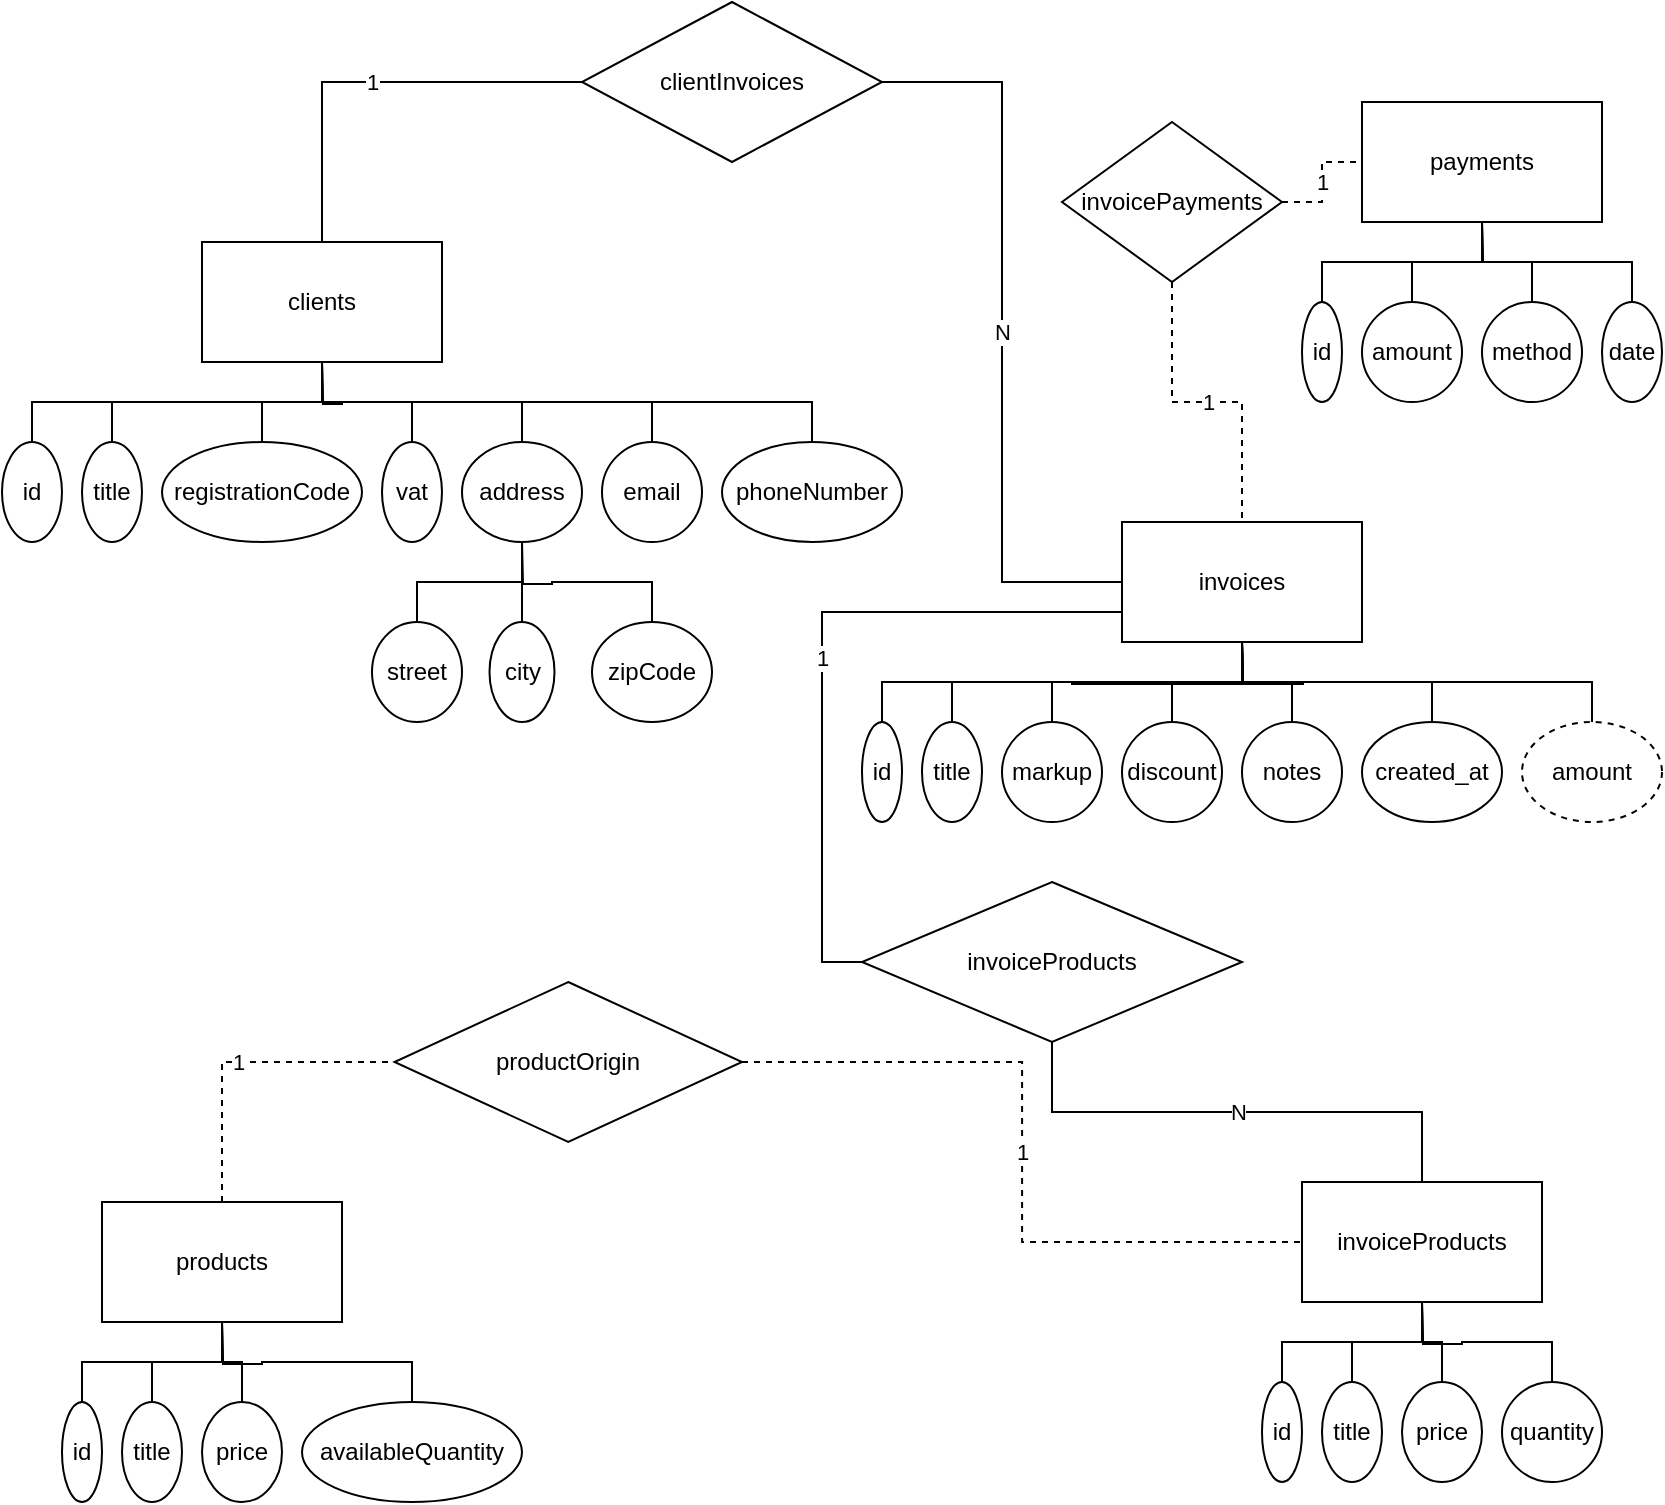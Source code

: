 <mxfile version="24.8.6">
  <diagram name="Page-1" id="Cl7Kuz0uFMpuwtS_qHQT">
    <mxGraphModel dx="1306" dy="813" grid="1" gridSize="10" guides="1" tooltips="1" connect="1" arrows="1" fold="1" page="1" pageScale="1" pageWidth="850" pageHeight="1100" math="0" shadow="0">
      <root>
        <mxCell id="0" />
        <mxCell id="1" parent="0" />
        <mxCell id="qGLKlDloHyobu2cCj2rJ-33" value="1" style="edgeStyle=orthogonalEdgeStyle;rounded=0;orthogonalLoop=1;jettySize=auto;html=1;exitX=0.5;exitY=0;exitDx=0;exitDy=0;entryX=0;entryY=0.5;entryDx=0;entryDy=0;endArrow=none;endFill=0;" edge="1" parent="1" source="6LO1feVvPPEJGngdXPjL-1" target="qGLKlDloHyobu2cCj2rJ-32">
          <mxGeometry relative="1" as="geometry" />
        </mxCell>
        <mxCell id="6LO1feVvPPEJGngdXPjL-1" value="clients" style="rounded=0;whiteSpace=wrap;html=1;" parent="1" vertex="1">
          <mxGeometry x="110" y="140" width="120" height="60" as="geometry" />
        </mxCell>
        <mxCell id="qGLKlDloHyobu2cCj2rJ-14" style="edgeStyle=orthogonalEdgeStyle;rounded=0;orthogonalLoop=1;jettySize=auto;html=1;exitX=0.5;exitY=0;exitDx=0;exitDy=0;entryX=0.5;entryY=1;entryDx=0;entryDy=0;endArrow=none;endFill=0;" edge="1" parent="1" source="qGLKlDloHyobu2cCj2rJ-1" target="6LO1feVvPPEJGngdXPjL-1">
          <mxGeometry relative="1" as="geometry" />
        </mxCell>
        <mxCell id="qGLKlDloHyobu2cCj2rJ-1" value="id" style="ellipse;whiteSpace=wrap;html=1;" vertex="1" parent="1">
          <mxGeometry x="10" y="240" width="30" height="50" as="geometry" />
        </mxCell>
        <mxCell id="qGLKlDloHyobu2cCj2rJ-15" style="edgeStyle=orthogonalEdgeStyle;rounded=0;orthogonalLoop=1;jettySize=auto;html=1;exitX=0.5;exitY=0;exitDx=0;exitDy=0;entryX=0.5;entryY=1;entryDx=0;entryDy=0;endArrow=none;endFill=0;" edge="1" parent="1" source="qGLKlDloHyobu2cCj2rJ-2" target="6LO1feVvPPEJGngdXPjL-1">
          <mxGeometry relative="1" as="geometry" />
        </mxCell>
        <mxCell id="qGLKlDloHyobu2cCj2rJ-2" value="title" style="ellipse;whiteSpace=wrap;html=1;" vertex="1" parent="1">
          <mxGeometry x="50" y="240" width="30" height="50" as="geometry" />
        </mxCell>
        <mxCell id="qGLKlDloHyobu2cCj2rJ-16" style="edgeStyle=orthogonalEdgeStyle;rounded=0;orthogonalLoop=1;jettySize=auto;html=1;exitX=0.5;exitY=0;exitDx=0;exitDy=0;endArrow=none;endFill=0;" edge="1" parent="1" source="qGLKlDloHyobu2cCj2rJ-3">
          <mxGeometry relative="1" as="geometry">
            <mxPoint x="170" y="200" as="targetPoint" />
          </mxGeometry>
        </mxCell>
        <mxCell id="qGLKlDloHyobu2cCj2rJ-3" value="registrationCode" style="ellipse;whiteSpace=wrap;html=1;" vertex="1" parent="1">
          <mxGeometry x="90" y="240" width="100" height="50" as="geometry" />
        </mxCell>
        <mxCell id="qGLKlDloHyobu2cCj2rJ-17" style="edgeStyle=orthogonalEdgeStyle;rounded=0;orthogonalLoop=1;jettySize=auto;html=1;exitX=0.5;exitY=0;exitDx=0;exitDy=0;endArrow=none;endFill=0;" edge="1" parent="1" source="qGLKlDloHyobu2cCj2rJ-4">
          <mxGeometry relative="1" as="geometry">
            <mxPoint x="170" y="200" as="targetPoint" />
          </mxGeometry>
        </mxCell>
        <mxCell id="qGLKlDloHyobu2cCj2rJ-4" value="vat" style="ellipse;whiteSpace=wrap;html=1;" vertex="1" parent="1">
          <mxGeometry x="200" y="240" width="30" height="50" as="geometry" />
        </mxCell>
        <mxCell id="qGLKlDloHyobu2cCj2rJ-18" style="edgeStyle=orthogonalEdgeStyle;rounded=0;orthogonalLoop=1;jettySize=auto;html=1;exitX=0.5;exitY=0;exitDx=0;exitDy=0;entryX=0.5;entryY=1;entryDx=0;entryDy=0;endArrow=none;endFill=0;" edge="1" parent="1" source="qGLKlDloHyobu2cCj2rJ-5" target="6LO1feVvPPEJGngdXPjL-1">
          <mxGeometry relative="1" as="geometry" />
        </mxCell>
        <mxCell id="qGLKlDloHyobu2cCj2rJ-5" value="address" style="ellipse;whiteSpace=wrap;html=1;" vertex="1" parent="1">
          <mxGeometry x="240" y="240" width="60" height="50" as="geometry" />
        </mxCell>
        <mxCell id="qGLKlDloHyobu2cCj2rJ-19" style="edgeStyle=orthogonalEdgeStyle;rounded=0;orthogonalLoop=1;jettySize=auto;html=1;exitX=0.5;exitY=0;exitDx=0;exitDy=0;entryX=0.5;entryY=1;entryDx=0;entryDy=0;endArrow=none;endFill=0;" edge="1" parent="1" source="qGLKlDloHyobu2cCj2rJ-7" target="6LO1feVvPPEJGngdXPjL-1">
          <mxGeometry relative="1" as="geometry" />
        </mxCell>
        <mxCell id="qGLKlDloHyobu2cCj2rJ-7" value="email&lt;span style=&quot;color: rgba(0, 0, 0, 0); font-family: monospace; font-size: 0px; text-align: start; text-wrap-mode: nowrap;&quot;&gt;%3CmxGraphModel%3E%3Croot%3E%3CmxCell%20id%3D%220%22%2F%3E%3CmxCell%20id%3D%221%22%20parent%3D%220%22%2F%3E%3CmxCell%20id%3D%222%22%20value%3D%22address%22%20style%3D%22ellipse%3BwhiteSpace%3Dwrap%3Bhtml%3D1%3B%22%20vertex%3D%221%22%20parent%3D%221%22%3E%3CmxGeometry%20x%3D%22240%22%20y%3D%22240%22%20width%3D%2260%22%20height%3D%2250%22%20as%3D%22geometry%22%2F%3E%3C%2FmxCell%3E%3C%2Froot%3E%3C%2FmxGraphModel%3E&lt;/span&gt;" style="ellipse;whiteSpace=wrap;html=1;" vertex="1" parent="1">
          <mxGeometry x="310" y="240" width="50" height="50" as="geometry" />
        </mxCell>
        <mxCell id="qGLKlDloHyobu2cCj2rJ-20" style="edgeStyle=orthogonalEdgeStyle;rounded=0;orthogonalLoop=1;jettySize=auto;html=1;exitX=0.5;exitY=0;exitDx=0;exitDy=0;entryX=0.5;entryY=1;entryDx=0;entryDy=0;endArrow=none;endFill=0;" edge="1" parent="1" source="qGLKlDloHyobu2cCj2rJ-8" target="6LO1feVvPPEJGngdXPjL-1">
          <mxGeometry relative="1" as="geometry" />
        </mxCell>
        <mxCell id="qGLKlDloHyobu2cCj2rJ-8" value="phoneNumber" style="ellipse;whiteSpace=wrap;html=1;" vertex="1" parent="1">
          <mxGeometry x="370" y="240" width="90" height="50" as="geometry" />
        </mxCell>
        <mxCell id="qGLKlDloHyobu2cCj2rJ-21" style="edgeStyle=orthogonalEdgeStyle;rounded=0;orthogonalLoop=1;jettySize=auto;html=1;exitX=0.5;exitY=0;exitDx=0;exitDy=0;entryX=0.5;entryY=1;entryDx=0;entryDy=0;endArrow=none;endFill=0;" edge="1" parent="1" source="qGLKlDloHyobu2cCj2rJ-10" target="qGLKlDloHyobu2cCj2rJ-5">
          <mxGeometry relative="1" as="geometry" />
        </mxCell>
        <mxCell id="qGLKlDloHyobu2cCj2rJ-10" value="street&lt;span style=&quot;color: rgba(0, 0, 0, 0); font-family: monospace; font-size: 0px; text-align: start; text-wrap-mode: nowrap;&quot;&gt;%3CmxGraphModel%3E%3Croot%3E%3CmxCell%20id%3D%220%22%2F%3E%3CmxCell%20id%3D%221%22%20parent%3D%220%22%2F%3E%3CmxCell%20id%3D%222%22%20value%3D%22address%22%20style%3D%22ellipse%3BwhiteSpace%3Dwrap%3Bhtml%3D1%3B%22%20vertex%3D%221%22%20parent%3D%221%22%3E%3CmxGeometry%20x%3D%22240%22%20y%3D%22240%22%20width%3D%2260%22%20height%3D%2250%22%20as%3D%22geometry%22%2F%3E%3C%2FmxCell%3E%3C%2Froot%3E%3C%2FmxGraphModel%3E&lt;/span&gt;&lt;span style=&quot;color: rgba(0, 0, 0, 0); font-family: monospace; font-size: 0px; text-align: start; text-wrap-mode: nowrap;&quot;&gt;%3CmxGraphModel%3E%3Croot%3E%3CmxCell%20id%3D%220%22%2F%3E%3CmxCell%20id%3D%221%22%20parent%3D%220%22%2F%3E%3CmxCell%20id%3D%222%22%20value%3D%22address%22%20style%3D%22ellipse%3BwhiteSpace%3Dwrap%3Bhtml%3D1%3B%22%20vertex%3D%221%22%20parent%3D%221%22%3E%3CmxGeometry%20x%3D%22240%22%20y%3D%22240%22%20width%3D%2260%22%20height%3D%2250%22%20as%3D%22geometry%22%2F%3E%3C%2FmxCell%3E%3C%2Froot%3E%3C%2FmxGraphModel%3E&lt;/span&gt;" style="ellipse;whiteSpace=wrap;html=1;" vertex="1" parent="1">
          <mxGeometry x="195" y="330" width="45" height="50" as="geometry" />
        </mxCell>
        <mxCell id="qGLKlDloHyobu2cCj2rJ-22" style="edgeStyle=orthogonalEdgeStyle;rounded=0;orthogonalLoop=1;jettySize=auto;html=1;exitX=0.5;exitY=0;exitDx=0;exitDy=0;entryX=0.5;entryY=1;entryDx=0;entryDy=0;endArrow=none;endFill=0;" edge="1" parent="1" source="qGLKlDloHyobu2cCj2rJ-11" target="qGLKlDloHyobu2cCj2rJ-5">
          <mxGeometry relative="1" as="geometry" />
        </mxCell>
        <mxCell id="qGLKlDloHyobu2cCj2rJ-11" value="city" style="ellipse;whiteSpace=wrap;html=1;" vertex="1" parent="1">
          <mxGeometry x="253.75" y="330" width="32.5" height="50" as="geometry" />
        </mxCell>
        <mxCell id="qGLKlDloHyobu2cCj2rJ-23" style="edgeStyle=orthogonalEdgeStyle;rounded=0;orthogonalLoop=1;jettySize=auto;html=1;exitX=0.5;exitY=0;exitDx=0;exitDy=0;endArrow=none;endFill=0;" edge="1" parent="1" source="qGLKlDloHyobu2cCj2rJ-12">
          <mxGeometry relative="1" as="geometry">
            <mxPoint x="270" y="290" as="targetPoint" />
          </mxGeometry>
        </mxCell>
        <mxCell id="qGLKlDloHyobu2cCj2rJ-12" value="zipCode" style="ellipse;whiteSpace=wrap;html=1;" vertex="1" parent="1">
          <mxGeometry x="305" y="330" width="60" height="50" as="geometry" />
        </mxCell>
        <mxCell id="qGLKlDloHyobu2cCj2rJ-52" value="1" style="edgeStyle=orthogonalEdgeStyle;rounded=0;orthogonalLoop=1;jettySize=auto;html=1;exitX=0;exitY=0.75;exitDx=0;exitDy=0;entryX=0;entryY=0.5;entryDx=0;entryDy=0;endArrow=none;endFill=0;" edge="1" parent="1" source="qGLKlDloHyobu2cCj2rJ-24" target="qGLKlDloHyobu2cCj2rJ-51">
          <mxGeometry relative="1" as="geometry" />
        </mxCell>
        <mxCell id="qGLKlDloHyobu2cCj2rJ-24" value="invoices" style="rounded=0;whiteSpace=wrap;html=1;" vertex="1" parent="1">
          <mxGeometry x="570" y="280" width="120" height="60" as="geometry" />
        </mxCell>
        <mxCell id="qGLKlDloHyobu2cCj2rJ-36" style="edgeStyle=orthogonalEdgeStyle;rounded=0;orthogonalLoop=1;jettySize=auto;html=1;exitX=0.5;exitY=0;exitDx=0;exitDy=0;endArrow=none;endFill=0;" edge="1" parent="1" source="qGLKlDloHyobu2cCj2rJ-25">
          <mxGeometry relative="1" as="geometry">
            <mxPoint x="630" y="340" as="targetPoint" />
          </mxGeometry>
        </mxCell>
        <mxCell id="qGLKlDloHyobu2cCj2rJ-25" value="id" style="ellipse;whiteSpace=wrap;html=1;" vertex="1" parent="1">
          <mxGeometry x="440" y="380" width="20" height="50" as="geometry" />
        </mxCell>
        <mxCell id="qGLKlDloHyobu2cCj2rJ-35" style="edgeStyle=orthogonalEdgeStyle;rounded=0;orthogonalLoop=1;jettySize=auto;html=1;exitX=0.5;exitY=0;exitDx=0;exitDy=0;entryX=0.5;entryY=1;entryDx=0;entryDy=0;endArrow=none;endFill=0;" edge="1" parent="1" source="qGLKlDloHyobu2cCj2rJ-26" target="qGLKlDloHyobu2cCj2rJ-24">
          <mxGeometry relative="1" as="geometry" />
        </mxCell>
        <mxCell id="qGLKlDloHyobu2cCj2rJ-26" value="title" style="ellipse;whiteSpace=wrap;html=1;" vertex="1" parent="1">
          <mxGeometry x="470" y="380" width="30" height="50" as="geometry" />
        </mxCell>
        <mxCell id="qGLKlDloHyobu2cCj2rJ-37" style="edgeStyle=orthogonalEdgeStyle;rounded=0;orthogonalLoop=1;jettySize=auto;html=1;exitX=0.5;exitY=0;exitDx=0;exitDy=0;endArrow=none;endFill=0;" edge="1" parent="1" source="qGLKlDloHyobu2cCj2rJ-27">
          <mxGeometry relative="1" as="geometry">
            <mxPoint x="630" y="340" as="targetPoint" />
          </mxGeometry>
        </mxCell>
        <mxCell id="qGLKlDloHyobu2cCj2rJ-27" value="markup" style="ellipse;whiteSpace=wrap;html=1;" vertex="1" parent="1">
          <mxGeometry x="510" y="380" width="50" height="50" as="geometry" />
        </mxCell>
        <mxCell id="qGLKlDloHyobu2cCj2rJ-38" style="edgeStyle=orthogonalEdgeStyle;rounded=0;orthogonalLoop=1;jettySize=auto;html=1;exitX=0.5;exitY=0;exitDx=0;exitDy=0;endArrow=none;endFill=0;" edge="1" parent="1" source="qGLKlDloHyobu2cCj2rJ-28">
          <mxGeometry relative="1" as="geometry">
            <mxPoint x="630" y="340" as="targetPoint" />
          </mxGeometry>
        </mxCell>
        <mxCell id="qGLKlDloHyobu2cCj2rJ-28" value="discount&lt;span style=&quot;color: rgba(0, 0, 0, 0); font-family: monospace; font-size: 0px; text-align: start; text-wrap-mode: nowrap;&quot;&gt;%3CmxGraphModel%3E%3Croot%3E%3CmxCell%20id%3D%220%22%2F%3E%3CmxCell%20id%3D%221%22%20parent%3D%220%22%2F%3E%3CmxCell%20id%3D%222%22%20value%3D%22markup%22%20style%3D%22ellipse%3BwhiteSpace%3Dwrap%3Bhtml%3D1%3B%22%20vertex%3D%221%22%20parent%3D%221%22%3E%3CmxGeometry%20x%3D%22600%22%20y%3D%22130%22%20width%3D%2250%22%20height%3D%2250%22%20as%3D%22geometry%22%2F%3E%3C%2FmxCell%3E%3C%2Froot%3E%3C%2FmxGraphModel%3E&lt;/span&gt;&lt;span style=&quot;color: rgba(0, 0, 0, 0); font-family: monospace; font-size: 0px; text-align: start; text-wrap-mode: nowrap;&quot;&gt;%3CmxGraphModel%3E%3Croot%3E%3CmxCell%20id%3D%220%22%2F%3E%3CmxCell%20id%3D%221%22%20parent%3D%220%22%2F%3E%3CmxCell%20id%3D%222%22%20value%3D%22markup%22%20style%3D%22ellipse%3BwhiteSpace%3Dwrap%3Bhtml%3D1%3B%22%20vertex%3D%221%22%20parent%3D%221%22%3E%3CmxGeometry%20x%3D%22600%22%20y%3D%22130%22%20width%3D%2250%22%20height%3D%2250%22%20as%3D%22geometry%22%2F%3E%3C%2FmxCell%3E%3C%2Froot%3E%3C%2FmxGraphModel%3E&lt;/span&gt;&lt;span style=&quot;color: rgba(0, 0, 0, 0); font-family: monospace; font-size: 0px; text-align: start; text-wrap-mode: nowrap;&quot;&gt;%3CmxGraphModel%3E%3Croot%3E%3CmxCell%20id%3D%220%22%2F%3E%3CmxCell%20id%3D%221%22%20parent%3D%220%22%2F%3E%3CmxCell%20id%3D%222%22%20value%3D%22markup%22%20style%3D%22ellipse%3BwhiteSpace%3Dwrap%3Bhtml%3D1%3B%22%20vertex%3D%221%22%20parent%3D%221%22%3E%3CmxGeometry%20x%3D%22600%22%20y%3D%22130%22%20width%3D%2250%22%20height%3D%2250%22%20as%3D%22geometry%22%2F%3E%3C%2FmxCell%3E%3C%2Froot%3E%3C%2FmxGraphModel%3E&lt;/span&gt;" style="ellipse;whiteSpace=wrap;html=1;" vertex="1" parent="1">
          <mxGeometry x="570" y="380" width="50" height="50" as="geometry" />
        </mxCell>
        <mxCell id="qGLKlDloHyobu2cCj2rJ-39" style="edgeStyle=orthogonalEdgeStyle;rounded=0;orthogonalLoop=1;jettySize=auto;html=1;exitX=0.5;exitY=0;exitDx=0;exitDy=0;endArrow=none;endFill=0;" edge="1" parent="1" source="qGLKlDloHyobu2cCj2rJ-29">
          <mxGeometry relative="1" as="geometry">
            <mxPoint x="630" y="340" as="targetPoint" />
          </mxGeometry>
        </mxCell>
        <mxCell id="qGLKlDloHyobu2cCj2rJ-29" value="notes" style="ellipse;whiteSpace=wrap;html=1;" vertex="1" parent="1">
          <mxGeometry x="630" y="380" width="50" height="50" as="geometry" />
        </mxCell>
        <mxCell id="qGLKlDloHyobu2cCj2rJ-40" style="edgeStyle=orthogonalEdgeStyle;rounded=0;orthogonalLoop=1;jettySize=auto;html=1;exitX=0.5;exitY=0;exitDx=0;exitDy=0;endArrow=none;endFill=0;" edge="1" parent="1" source="qGLKlDloHyobu2cCj2rJ-30">
          <mxGeometry relative="1" as="geometry">
            <mxPoint x="630" y="340" as="targetPoint" />
          </mxGeometry>
        </mxCell>
        <mxCell id="qGLKlDloHyobu2cCj2rJ-30" value="created_at" style="ellipse;whiteSpace=wrap;html=1;" vertex="1" parent="1">
          <mxGeometry x="690" y="380" width="70" height="50" as="geometry" />
        </mxCell>
        <mxCell id="qGLKlDloHyobu2cCj2rJ-34" value="N" style="edgeStyle=orthogonalEdgeStyle;rounded=0;orthogonalLoop=1;jettySize=auto;html=1;exitX=1;exitY=0.5;exitDx=0;exitDy=0;entryX=0;entryY=0.5;entryDx=0;entryDy=0;endArrow=none;endFill=0;" edge="1" parent="1" source="qGLKlDloHyobu2cCj2rJ-32" target="qGLKlDloHyobu2cCj2rJ-24">
          <mxGeometry relative="1" as="geometry" />
        </mxCell>
        <mxCell id="qGLKlDloHyobu2cCj2rJ-32" value="clientInvoices" style="rhombus;whiteSpace=wrap;html=1;" vertex="1" parent="1">
          <mxGeometry x="300" y="20" width="150" height="80" as="geometry" />
        </mxCell>
        <mxCell id="qGLKlDloHyobu2cCj2rJ-41" value="invoiceProducts" style="rounded=0;whiteSpace=wrap;html=1;" vertex="1" parent="1">
          <mxGeometry x="660" y="610" width="120" height="60" as="geometry" />
        </mxCell>
        <mxCell id="qGLKlDloHyobu2cCj2rJ-47" style="edgeStyle=orthogonalEdgeStyle;rounded=0;orthogonalLoop=1;jettySize=auto;html=1;exitX=0.5;exitY=0;exitDx=0;exitDy=0;entryX=0.5;entryY=1;entryDx=0;entryDy=0;endArrow=none;endFill=0;" edge="1" parent="1" source="qGLKlDloHyobu2cCj2rJ-42" target="qGLKlDloHyobu2cCj2rJ-41">
          <mxGeometry relative="1" as="geometry" />
        </mxCell>
        <mxCell id="qGLKlDloHyobu2cCj2rJ-42" value="id" style="ellipse;whiteSpace=wrap;html=1;" vertex="1" parent="1">
          <mxGeometry x="640" y="710" width="20" height="50" as="geometry" />
        </mxCell>
        <mxCell id="qGLKlDloHyobu2cCj2rJ-48" style="edgeStyle=orthogonalEdgeStyle;rounded=0;orthogonalLoop=1;jettySize=auto;html=1;exitX=0.5;exitY=0;exitDx=0;exitDy=0;entryX=0.5;entryY=1;entryDx=0;entryDy=0;endArrow=none;endFill=0;" edge="1" parent="1" source="qGLKlDloHyobu2cCj2rJ-44" target="qGLKlDloHyobu2cCj2rJ-41">
          <mxGeometry relative="1" as="geometry" />
        </mxCell>
        <mxCell id="qGLKlDloHyobu2cCj2rJ-44" value="title" style="ellipse;whiteSpace=wrap;html=1;" vertex="1" parent="1">
          <mxGeometry x="670" y="710" width="30" height="50" as="geometry" />
        </mxCell>
        <mxCell id="qGLKlDloHyobu2cCj2rJ-49" style="edgeStyle=orthogonalEdgeStyle;rounded=0;orthogonalLoop=1;jettySize=auto;html=1;exitX=0.5;exitY=0;exitDx=0;exitDy=0;endArrow=none;endFill=0;" edge="1" parent="1" source="qGLKlDloHyobu2cCj2rJ-45">
          <mxGeometry relative="1" as="geometry">
            <mxPoint x="720" y="670" as="targetPoint" />
          </mxGeometry>
        </mxCell>
        <mxCell id="qGLKlDloHyobu2cCj2rJ-45" value="price" style="ellipse;whiteSpace=wrap;html=1;" vertex="1" parent="1">
          <mxGeometry x="710" y="710" width="40" height="50" as="geometry" />
        </mxCell>
        <mxCell id="qGLKlDloHyobu2cCj2rJ-50" style="edgeStyle=orthogonalEdgeStyle;rounded=0;orthogonalLoop=1;jettySize=auto;html=1;exitX=0.5;exitY=0;exitDx=0;exitDy=0;endArrow=none;endFill=0;" edge="1" parent="1" source="qGLKlDloHyobu2cCj2rJ-46">
          <mxGeometry relative="1" as="geometry">
            <mxPoint x="720" y="670" as="targetPoint" />
          </mxGeometry>
        </mxCell>
        <mxCell id="qGLKlDloHyobu2cCj2rJ-46" value="quantity" style="ellipse;whiteSpace=wrap;html=1;" vertex="1" parent="1">
          <mxGeometry x="760" y="710" width="50" height="50" as="geometry" />
        </mxCell>
        <mxCell id="qGLKlDloHyobu2cCj2rJ-53" value="N" style="edgeStyle=orthogonalEdgeStyle;rounded=0;orthogonalLoop=1;jettySize=auto;html=1;exitX=0.5;exitY=1;exitDx=0;exitDy=0;entryX=0.5;entryY=0;entryDx=0;entryDy=0;endArrow=none;endFill=0;" edge="1" parent="1" source="qGLKlDloHyobu2cCj2rJ-51" target="qGLKlDloHyobu2cCj2rJ-41">
          <mxGeometry relative="1" as="geometry" />
        </mxCell>
        <mxCell id="qGLKlDloHyobu2cCj2rJ-51" value="invoiceProducts" style="rhombus;whiteSpace=wrap;html=1;" vertex="1" parent="1">
          <mxGeometry x="440" y="460" width="190" height="80" as="geometry" />
        </mxCell>
        <mxCell id="qGLKlDloHyobu2cCj2rJ-54" value="payments" style="rounded=0;whiteSpace=wrap;html=1;" vertex="1" parent="1">
          <mxGeometry x="690" y="70" width="120" height="60" as="geometry" />
        </mxCell>
        <mxCell id="qGLKlDloHyobu2cCj2rJ-59" style="edgeStyle=orthogonalEdgeStyle;rounded=0;orthogonalLoop=1;jettySize=auto;html=1;exitX=0.5;exitY=0;exitDx=0;exitDy=0;entryX=0.5;entryY=1;entryDx=0;entryDy=0;endArrow=none;endFill=0;" edge="1" parent="1" source="qGLKlDloHyobu2cCj2rJ-55" target="qGLKlDloHyobu2cCj2rJ-54">
          <mxGeometry relative="1" as="geometry" />
        </mxCell>
        <mxCell id="qGLKlDloHyobu2cCj2rJ-55" value="id" style="ellipse;whiteSpace=wrap;html=1;" vertex="1" parent="1">
          <mxGeometry x="660" y="170" width="20" height="50" as="geometry" />
        </mxCell>
        <mxCell id="qGLKlDloHyobu2cCj2rJ-60" style="edgeStyle=orthogonalEdgeStyle;rounded=0;orthogonalLoop=1;jettySize=auto;html=1;exitX=0.5;exitY=0;exitDx=0;exitDy=0;endArrow=none;endFill=0;" edge="1" parent="1" source="qGLKlDloHyobu2cCj2rJ-56">
          <mxGeometry relative="1" as="geometry">
            <mxPoint x="750" y="130" as="targetPoint" />
          </mxGeometry>
        </mxCell>
        <mxCell id="qGLKlDloHyobu2cCj2rJ-56" value="amount" style="ellipse;whiteSpace=wrap;html=1;" vertex="1" parent="1">
          <mxGeometry x="690" y="170" width="50" height="50" as="geometry" />
        </mxCell>
        <mxCell id="qGLKlDloHyobu2cCj2rJ-61" style="edgeStyle=orthogonalEdgeStyle;rounded=0;orthogonalLoop=1;jettySize=auto;html=1;exitX=0.5;exitY=0;exitDx=0;exitDy=0;endArrow=none;endFill=0;" edge="1" parent="1" source="qGLKlDloHyobu2cCj2rJ-57">
          <mxGeometry relative="1" as="geometry">
            <mxPoint x="750" y="130" as="targetPoint" />
          </mxGeometry>
        </mxCell>
        <mxCell id="qGLKlDloHyobu2cCj2rJ-57" value="method" style="ellipse;whiteSpace=wrap;html=1;" vertex="1" parent="1">
          <mxGeometry x="750" y="170" width="50" height="50" as="geometry" />
        </mxCell>
        <mxCell id="qGLKlDloHyobu2cCj2rJ-64" style="edgeStyle=orthogonalEdgeStyle;rounded=0;orthogonalLoop=1;jettySize=auto;html=1;exitX=0.5;exitY=0;exitDx=0;exitDy=0;entryX=0.5;entryY=1;entryDx=0;entryDy=0;endArrow=none;endFill=0;" edge="1" parent="1" source="qGLKlDloHyobu2cCj2rJ-58" target="qGLKlDloHyobu2cCj2rJ-54">
          <mxGeometry relative="1" as="geometry" />
        </mxCell>
        <mxCell id="qGLKlDloHyobu2cCj2rJ-58" value="date" style="ellipse;whiteSpace=wrap;html=1;" vertex="1" parent="1">
          <mxGeometry x="810" y="170" width="30" height="50" as="geometry" />
        </mxCell>
        <mxCell id="qGLKlDloHyobu2cCj2rJ-65" value="1" style="edgeStyle=orthogonalEdgeStyle;rounded=0;orthogonalLoop=1;jettySize=auto;html=1;exitX=1;exitY=0.5;exitDx=0;exitDy=0;entryX=0;entryY=0.5;entryDx=0;entryDy=0;endArrow=none;endFill=0;dashed=1;" edge="1" parent="1" source="qGLKlDloHyobu2cCj2rJ-63" target="qGLKlDloHyobu2cCj2rJ-54">
          <mxGeometry relative="1" as="geometry" />
        </mxCell>
        <mxCell id="qGLKlDloHyobu2cCj2rJ-66" value="1" style="edgeStyle=orthogonalEdgeStyle;rounded=0;orthogonalLoop=1;jettySize=auto;html=1;exitX=0.5;exitY=1;exitDx=0;exitDy=0;entryX=0.5;entryY=0;entryDx=0;entryDy=0;endArrow=none;endFill=0;dashed=1;" edge="1" parent="1" source="qGLKlDloHyobu2cCj2rJ-63" target="qGLKlDloHyobu2cCj2rJ-24">
          <mxGeometry relative="1" as="geometry" />
        </mxCell>
        <mxCell id="qGLKlDloHyobu2cCj2rJ-63" value="invoicePayments" style="rhombus;whiteSpace=wrap;html=1;" vertex="1" parent="1">
          <mxGeometry x="540" y="80" width="110" height="80" as="geometry" />
        </mxCell>
        <mxCell id="qGLKlDloHyobu2cCj2rJ-77" value="1" style="edgeStyle=orthogonalEdgeStyle;rounded=0;orthogonalLoop=1;jettySize=auto;html=1;exitX=0.5;exitY=0;exitDx=0;exitDy=0;entryX=0;entryY=0.5;entryDx=0;entryDy=0;dashed=1;endArrow=none;endFill=0;" edge="1" parent="1" source="qGLKlDloHyobu2cCj2rJ-67" target="qGLKlDloHyobu2cCj2rJ-76">
          <mxGeometry relative="1" as="geometry" />
        </mxCell>
        <mxCell id="qGLKlDloHyobu2cCj2rJ-67" value="products" style="rounded=0;whiteSpace=wrap;html=1;" vertex="1" parent="1">
          <mxGeometry x="60" y="620" width="120" height="60" as="geometry" />
        </mxCell>
        <mxCell id="qGLKlDloHyobu2cCj2rJ-68" style="edgeStyle=orthogonalEdgeStyle;rounded=0;orthogonalLoop=1;jettySize=auto;html=1;exitX=0.5;exitY=0;exitDx=0;exitDy=0;entryX=0.5;entryY=1;entryDx=0;entryDy=0;endArrow=none;endFill=0;" edge="1" parent="1" source="qGLKlDloHyobu2cCj2rJ-69" target="qGLKlDloHyobu2cCj2rJ-67">
          <mxGeometry relative="1" as="geometry" />
        </mxCell>
        <mxCell id="qGLKlDloHyobu2cCj2rJ-69" value="id" style="ellipse;whiteSpace=wrap;html=1;" vertex="1" parent="1">
          <mxGeometry x="40" y="720" width="20" height="50" as="geometry" />
        </mxCell>
        <mxCell id="qGLKlDloHyobu2cCj2rJ-70" style="edgeStyle=orthogonalEdgeStyle;rounded=0;orthogonalLoop=1;jettySize=auto;html=1;exitX=0.5;exitY=0;exitDx=0;exitDy=0;entryX=0.5;entryY=1;entryDx=0;entryDy=0;endArrow=none;endFill=0;" edge="1" parent="1" source="qGLKlDloHyobu2cCj2rJ-71" target="qGLKlDloHyobu2cCj2rJ-67">
          <mxGeometry relative="1" as="geometry" />
        </mxCell>
        <mxCell id="qGLKlDloHyobu2cCj2rJ-71" value="title" style="ellipse;whiteSpace=wrap;html=1;" vertex="1" parent="1">
          <mxGeometry x="70" y="720" width="30" height="50" as="geometry" />
        </mxCell>
        <mxCell id="qGLKlDloHyobu2cCj2rJ-72" style="edgeStyle=orthogonalEdgeStyle;rounded=0;orthogonalLoop=1;jettySize=auto;html=1;exitX=0.5;exitY=0;exitDx=0;exitDy=0;endArrow=none;endFill=0;" edge="1" parent="1" source="qGLKlDloHyobu2cCj2rJ-73">
          <mxGeometry relative="1" as="geometry">
            <mxPoint x="120" y="680" as="targetPoint" />
          </mxGeometry>
        </mxCell>
        <mxCell id="qGLKlDloHyobu2cCj2rJ-73" value="price" style="ellipse;whiteSpace=wrap;html=1;" vertex="1" parent="1">
          <mxGeometry x="110" y="720" width="40" height="50" as="geometry" />
        </mxCell>
        <mxCell id="qGLKlDloHyobu2cCj2rJ-74" style="edgeStyle=orthogonalEdgeStyle;rounded=0;orthogonalLoop=1;jettySize=auto;html=1;exitX=0.5;exitY=0;exitDx=0;exitDy=0;endArrow=none;endFill=0;" edge="1" parent="1" source="qGLKlDloHyobu2cCj2rJ-75">
          <mxGeometry relative="1" as="geometry">
            <mxPoint x="120" y="680" as="targetPoint" />
          </mxGeometry>
        </mxCell>
        <mxCell id="qGLKlDloHyobu2cCj2rJ-75" value="availableQuantity" style="ellipse;whiteSpace=wrap;html=1;" vertex="1" parent="1">
          <mxGeometry x="160" y="720" width="110" height="50" as="geometry" />
        </mxCell>
        <mxCell id="qGLKlDloHyobu2cCj2rJ-78" value="1" style="edgeStyle=orthogonalEdgeStyle;rounded=0;orthogonalLoop=1;jettySize=auto;html=1;exitX=1;exitY=0.5;exitDx=0;exitDy=0;entryX=0;entryY=0.5;entryDx=0;entryDy=0;endArrow=none;endFill=0;dashed=1;" edge="1" parent="1" source="qGLKlDloHyobu2cCj2rJ-76" target="qGLKlDloHyobu2cCj2rJ-41">
          <mxGeometry relative="1" as="geometry" />
        </mxCell>
        <mxCell id="qGLKlDloHyobu2cCj2rJ-76" value="productOrigin" style="rhombus;whiteSpace=wrap;html=1;" vertex="1" parent="1">
          <mxGeometry x="206.25" y="510" width="173.75" height="80" as="geometry" />
        </mxCell>
        <mxCell id="qGLKlDloHyobu2cCj2rJ-80" style="edgeStyle=orthogonalEdgeStyle;rounded=0;orthogonalLoop=1;jettySize=auto;html=1;exitX=0.5;exitY=0;exitDx=0;exitDy=0;entryX=0.5;entryY=1;entryDx=0;entryDy=0;endArrow=none;endFill=0;" edge="1" parent="1" source="qGLKlDloHyobu2cCj2rJ-79" target="qGLKlDloHyobu2cCj2rJ-24">
          <mxGeometry relative="1" as="geometry" />
        </mxCell>
        <mxCell id="qGLKlDloHyobu2cCj2rJ-79" value="amount" style="ellipse;whiteSpace=wrap;html=1;dashed=1;" vertex="1" parent="1">
          <mxGeometry x="770" y="380" width="70" height="50" as="geometry" />
        </mxCell>
      </root>
    </mxGraphModel>
  </diagram>
</mxfile>
